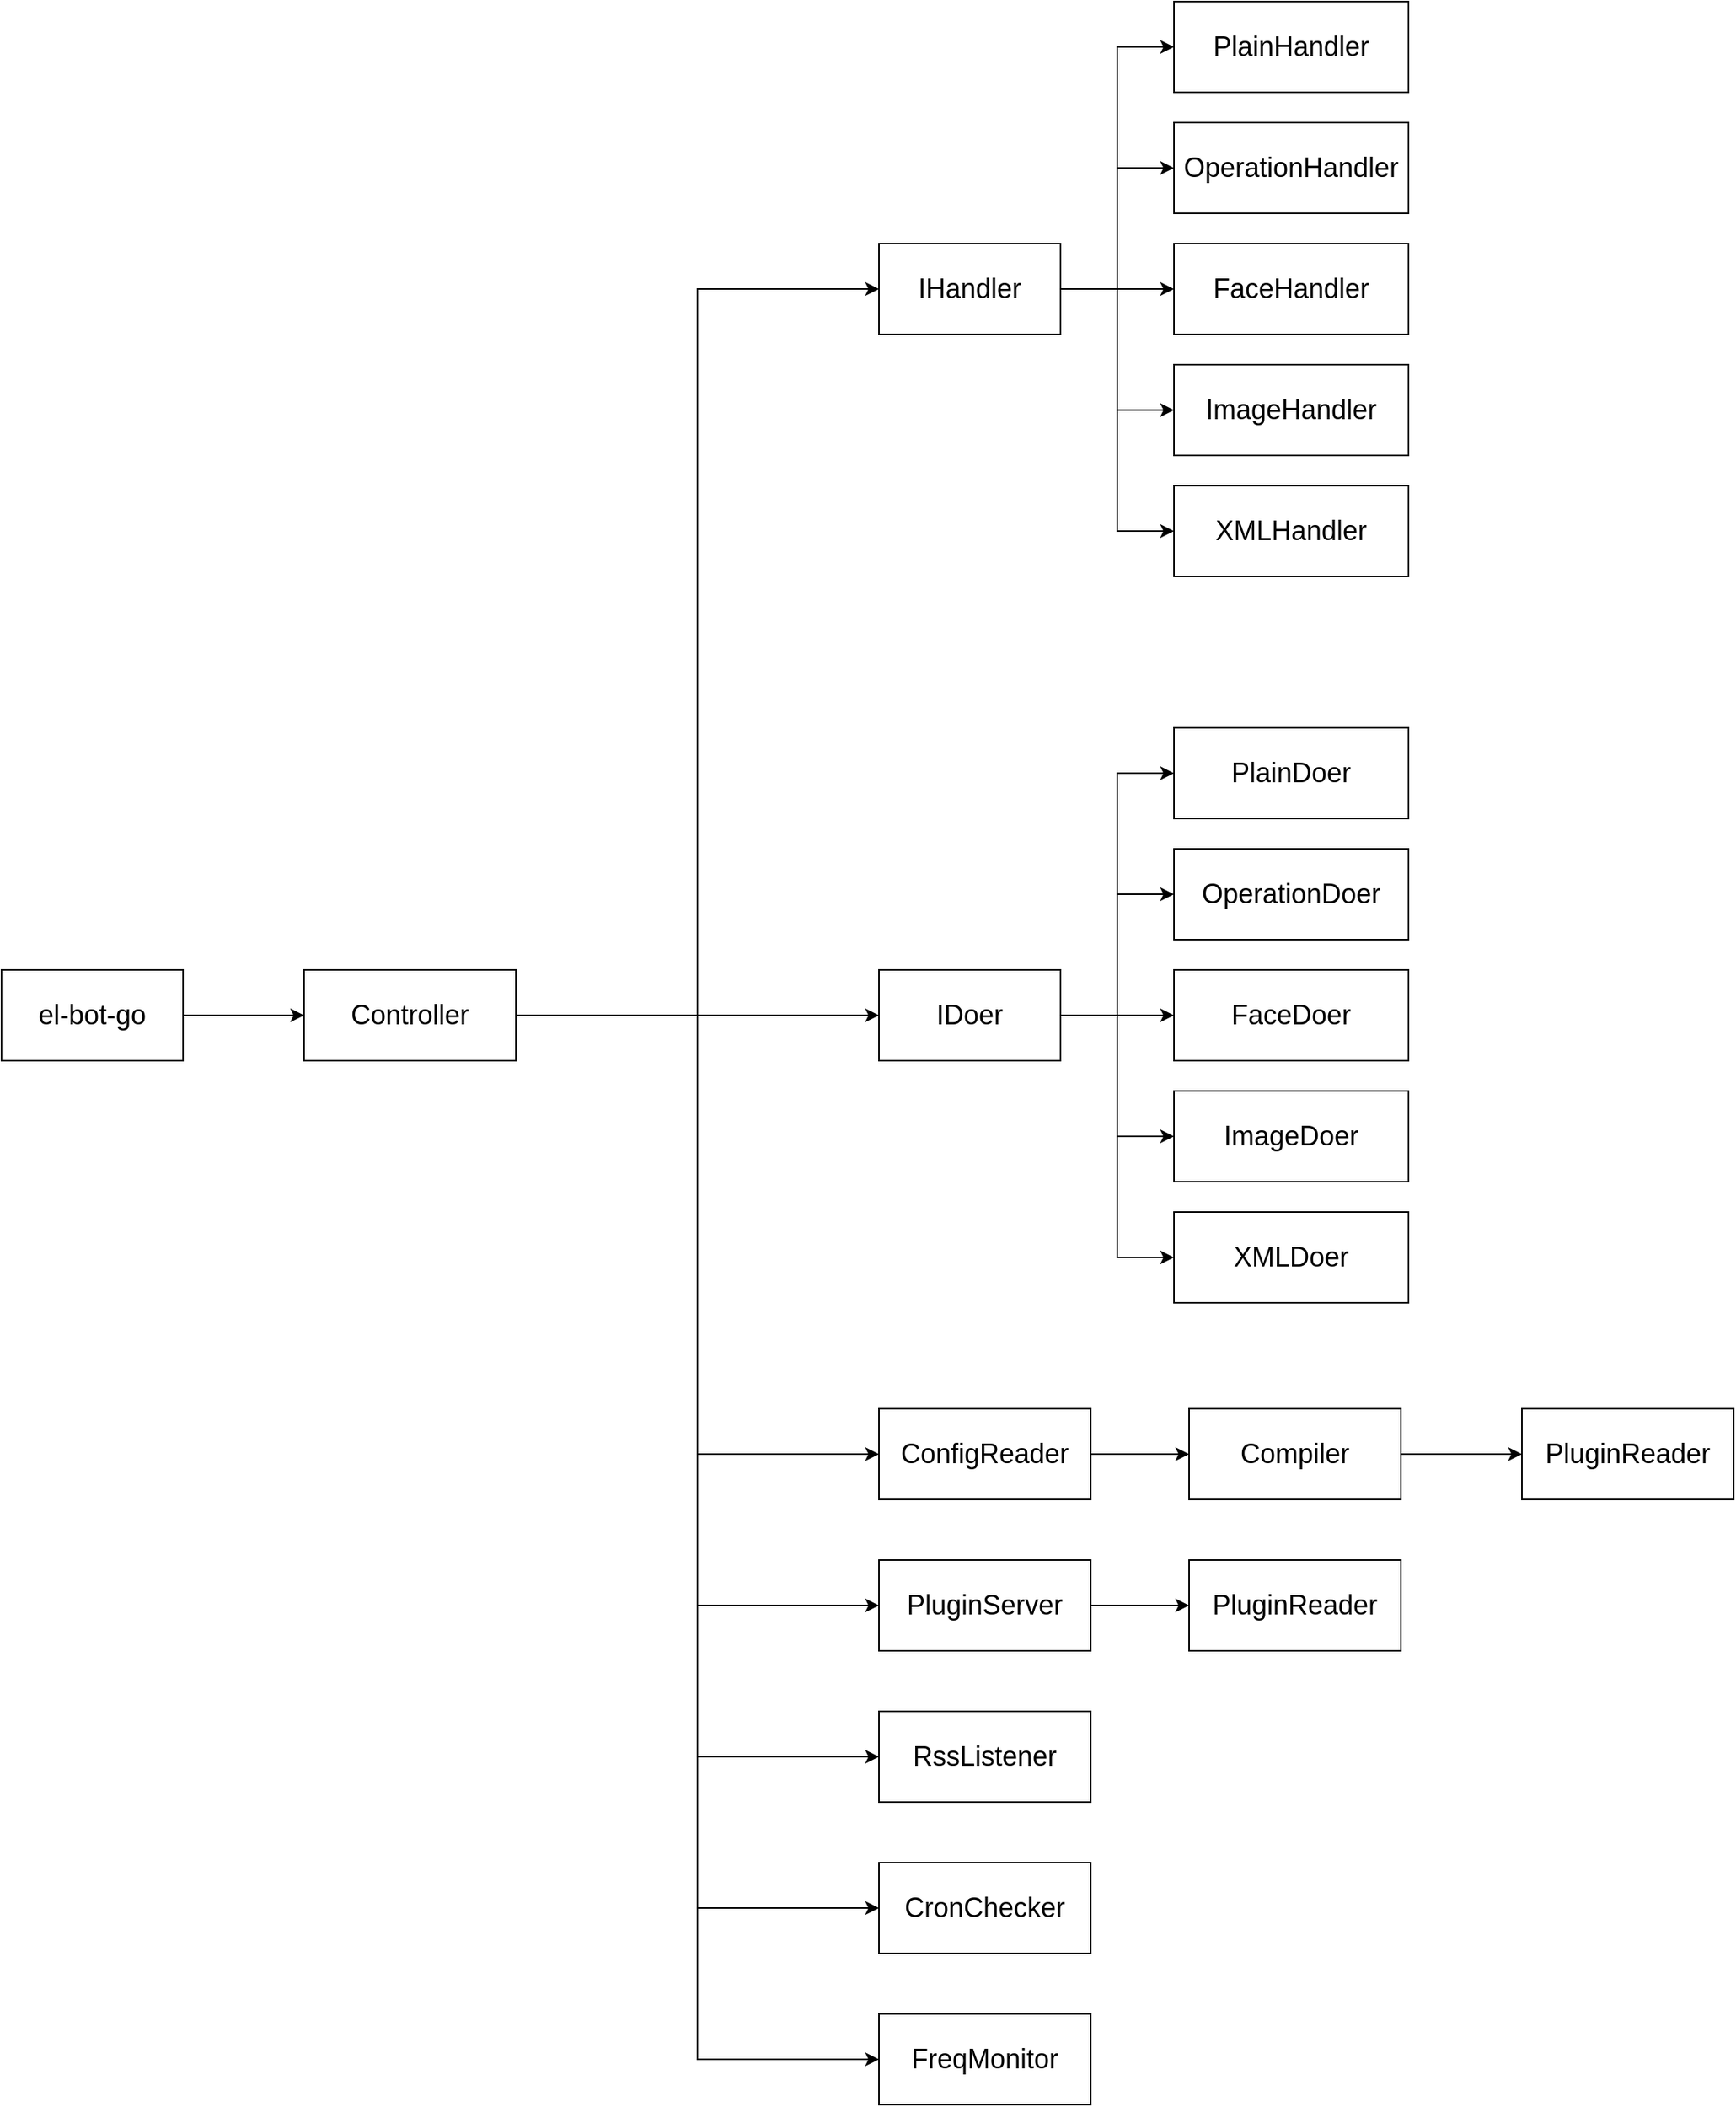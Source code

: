 <mxfile version="12.6.5" type="device"><diagram id="w12XWwhhAd03weo5czzn" name="第 1 页"><mxGraphModel dx="2557" dy="1012" grid="1" gridSize="10" guides="1" tooltips="1" connect="1" arrows="1" fold="1" page="1" pageScale="1" pageWidth="827" pageHeight="1169" math="0" shadow="0"><root><mxCell id="0"/><mxCell id="1" parent="0"/><mxCell id="QZZ24Lch84bextSw1goG-76" style="edgeStyle=orthogonalEdgeStyle;rounded=0;orthogonalLoop=1;jettySize=auto;html=1;exitX=1;exitY=0.5;exitDx=0;exitDy=0;entryX=0;entryY=0.5;entryDx=0;entryDy=0;fontSize=18;" edge="1" parent="1" source="QZZ24Lch84bextSw1goG-40" target="QZZ24Lch84bextSw1goG-75"><mxGeometry relative="1" as="geometry"/></mxCell><mxCell id="QZZ24Lch84bextSw1goG-40" value="el-bot-go" style="rounded=0;whiteSpace=wrap;html=1;strokeColor=#000000;fillColor=#FFFFFF;gradientColor=none;fontSize=18;" vertex="1" parent="1"><mxGeometry x="-620" y="670" width="120" height="60" as="geometry"/></mxCell><mxCell id="QZZ24Lch84bextSw1goG-48" style="edgeStyle=orthogonalEdgeStyle;rounded=0;orthogonalLoop=1;jettySize=auto;html=1;exitX=1;exitY=0.5;exitDx=0;exitDy=0;entryX=0;entryY=0.5;entryDx=0;entryDy=0;fontSize=18;" edge="1" parent="1" source="QZZ24Lch84bextSw1goG-41" target="QZZ24Lch84bextSw1goG-45"><mxGeometry relative="1" as="geometry"/></mxCell><mxCell id="QZZ24Lch84bextSw1goG-49" style="edgeStyle=orthogonalEdgeStyle;rounded=0;orthogonalLoop=1;jettySize=auto;html=1;exitX=1;exitY=0.5;exitDx=0;exitDy=0;entryX=0;entryY=0.5;entryDx=0;entryDy=0;fontSize=18;" edge="1" parent="1" source="QZZ24Lch84bextSw1goG-41" target="QZZ24Lch84bextSw1goG-46"><mxGeometry relative="1" as="geometry"/></mxCell><mxCell id="QZZ24Lch84bextSw1goG-50" style="edgeStyle=orthogonalEdgeStyle;rounded=0;orthogonalLoop=1;jettySize=auto;html=1;exitX=1;exitY=0.5;exitDx=0;exitDy=0;entryX=0;entryY=0.5;entryDx=0;entryDy=0;fontSize=18;" edge="1" parent="1" source="QZZ24Lch84bextSw1goG-41" target="QZZ24Lch84bextSw1goG-42"><mxGeometry relative="1" as="geometry"/></mxCell><mxCell id="QZZ24Lch84bextSw1goG-51" style="edgeStyle=orthogonalEdgeStyle;rounded=0;orthogonalLoop=1;jettySize=auto;html=1;exitX=1;exitY=0.5;exitDx=0;exitDy=0;entryX=0;entryY=0.5;entryDx=0;entryDy=0;fontSize=18;" edge="1" parent="1" source="QZZ24Lch84bextSw1goG-41" target="QZZ24Lch84bextSw1goG-47"><mxGeometry relative="1" as="geometry"/></mxCell><mxCell id="QZZ24Lch84bextSw1goG-52" style="edgeStyle=orthogonalEdgeStyle;rounded=0;orthogonalLoop=1;jettySize=auto;html=1;exitX=1;exitY=0.5;exitDx=0;exitDy=0;entryX=0;entryY=0.5;entryDx=0;entryDy=0;fontSize=18;" edge="1" parent="1" source="QZZ24Lch84bextSw1goG-41" target="QZZ24Lch84bextSw1goG-44"><mxGeometry relative="1" as="geometry"/></mxCell><mxCell id="QZZ24Lch84bextSw1goG-41" value="IHandler" style="rounded=0;whiteSpace=wrap;html=1;strokeColor=#000000;fillColor=#FFFFFF;gradientColor=none;fontSize=18;" vertex="1" parent="1"><mxGeometry x="-40" y="190" width="120" height="60" as="geometry"/></mxCell><mxCell id="QZZ24Lch84bextSw1goG-42" value="FaceHandler" style="rounded=0;whiteSpace=wrap;html=1;strokeColor=#000000;fillColor=#FFFFFF;gradientColor=none;fontSize=18;" vertex="1" parent="1"><mxGeometry x="155" y="190" width="155" height="60" as="geometry"/></mxCell><mxCell id="QZZ24Lch84bextSw1goG-44" value="XMLHandler" style="rounded=0;whiteSpace=wrap;html=1;strokeColor=#000000;fillColor=#FFFFFF;gradientColor=none;fontSize=18;" vertex="1" parent="1"><mxGeometry x="155" y="350" width="155" height="60" as="geometry"/></mxCell><mxCell id="QZZ24Lch84bextSw1goG-45" value="PlainHandler" style="rounded=0;whiteSpace=wrap;html=1;strokeColor=#000000;fillColor=#FFFFFF;gradientColor=none;fontSize=18;" vertex="1" parent="1"><mxGeometry x="155" y="30" width="155" height="60" as="geometry"/></mxCell><mxCell id="QZZ24Lch84bextSw1goG-46" value="OperationHandler" style="rounded=0;whiteSpace=wrap;html=1;strokeColor=#000000;fillColor=#FFFFFF;gradientColor=none;fontSize=18;" vertex="1" parent="1"><mxGeometry x="155" y="110" width="155" height="60" as="geometry"/></mxCell><mxCell id="QZZ24Lch84bextSw1goG-47" value="ImageHandler" style="rounded=0;whiteSpace=wrap;html=1;strokeColor=#000000;fillColor=#FFFFFF;gradientColor=none;fontSize=18;" vertex="1" parent="1"><mxGeometry x="155" y="270" width="155" height="60" as="geometry"/></mxCell><mxCell id="QZZ24Lch84bextSw1goG-53" style="edgeStyle=orthogonalEdgeStyle;rounded=0;orthogonalLoop=1;jettySize=auto;html=1;exitX=1;exitY=0.5;exitDx=0;exitDy=0;entryX=0;entryY=0.5;entryDx=0;entryDy=0;fontSize=18;" edge="1" parent="1" source="QZZ24Lch84bextSw1goG-58" target="QZZ24Lch84bextSw1goG-61"><mxGeometry relative="1" as="geometry"/></mxCell><mxCell id="QZZ24Lch84bextSw1goG-54" style="edgeStyle=orthogonalEdgeStyle;rounded=0;orthogonalLoop=1;jettySize=auto;html=1;exitX=1;exitY=0.5;exitDx=0;exitDy=0;entryX=0;entryY=0.5;entryDx=0;entryDy=0;fontSize=18;" edge="1" parent="1" source="QZZ24Lch84bextSw1goG-58" target="QZZ24Lch84bextSw1goG-62"><mxGeometry relative="1" as="geometry"/></mxCell><mxCell id="QZZ24Lch84bextSw1goG-55" style="edgeStyle=orthogonalEdgeStyle;rounded=0;orthogonalLoop=1;jettySize=auto;html=1;exitX=1;exitY=0.5;exitDx=0;exitDy=0;entryX=0;entryY=0.5;entryDx=0;entryDy=0;fontSize=18;" edge="1" parent="1" source="QZZ24Lch84bextSw1goG-58" target="QZZ24Lch84bextSw1goG-59"><mxGeometry relative="1" as="geometry"/></mxCell><mxCell id="QZZ24Lch84bextSw1goG-56" style="edgeStyle=orthogonalEdgeStyle;rounded=0;orthogonalLoop=1;jettySize=auto;html=1;exitX=1;exitY=0.5;exitDx=0;exitDy=0;entryX=0;entryY=0.5;entryDx=0;entryDy=0;fontSize=18;" edge="1" parent="1" source="QZZ24Lch84bextSw1goG-58" target="QZZ24Lch84bextSw1goG-63"><mxGeometry relative="1" as="geometry"/></mxCell><mxCell id="QZZ24Lch84bextSw1goG-57" style="edgeStyle=orthogonalEdgeStyle;rounded=0;orthogonalLoop=1;jettySize=auto;html=1;exitX=1;exitY=0.5;exitDx=0;exitDy=0;entryX=0;entryY=0.5;entryDx=0;entryDy=0;fontSize=18;" edge="1" parent="1" source="QZZ24Lch84bextSw1goG-58" target="QZZ24Lch84bextSw1goG-60"><mxGeometry relative="1" as="geometry"/></mxCell><mxCell id="QZZ24Lch84bextSw1goG-58" value="IDoer" style="rounded=0;whiteSpace=wrap;html=1;strokeColor=#000000;fillColor=#FFFFFF;gradientColor=none;fontSize=18;" vertex="1" parent="1"><mxGeometry x="-40" y="670" width="120" height="60" as="geometry"/></mxCell><mxCell id="QZZ24Lch84bextSw1goG-59" value="FaceDoer" style="rounded=0;whiteSpace=wrap;html=1;strokeColor=#000000;fillColor=#FFFFFF;gradientColor=none;fontSize=18;" vertex="1" parent="1"><mxGeometry x="155" y="670" width="155" height="60" as="geometry"/></mxCell><mxCell id="QZZ24Lch84bextSw1goG-60" value="XMLDoer" style="rounded=0;whiteSpace=wrap;html=1;strokeColor=#000000;fillColor=#FFFFFF;gradientColor=none;fontSize=18;" vertex="1" parent="1"><mxGeometry x="155" y="830" width="155" height="60" as="geometry"/></mxCell><mxCell id="QZZ24Lch84bextSw1goG-61" value="PlainDoer" style="rounded=0;whiteSpace=wrap;html=1;strokeColor=#000000;fillColor=#FFFFFF;gradientColor=none;fontSize=18;" vertex="1" parent="1"><mxGeometry x="155" y="510" width="155" height="60" as="geometry"/></mxCell><mxCell id="QZZ24Lch84bextSw1goG-62" value="OperationDoer" style="rounded=0;whiteSpace=wrap;html=1;strokeColor=#000000;fillColor=#FFFFFF;gradientColor=none;fontSize=18;" vertex="1" parent="1"><mxGeometry x="155" y="590" width="155" height="60" as="geometry"/></mxCell><mxCell id="QZZ24Lch84bextSw1goG-63" value="ImageDoer" style="rounded=0;whiteSpace=wrap;html=1;strokeColor=#000000;fillColor=#FFFFFF;gradientColor=none;fontSize=18;" vertex="1" parent="1"><mxGeometry x="155" y="750" width="155" height="60" as="geometry"/></mxCell><mxCell id="QZZ24Lch84bextSw1goG-68" style="edgeStyle=orthogonalEdgeStyle;rounded=0;orthogonalLoop=1;jettySize=auto;html=1;exitX=1;exitY=0.5;exitDx=0;exitDy=0;entryX=0;entryY=0.5;entryDx=0;entryDy=0;fontSize=18;" edge="1" parent="1" source="QZZ24Lch84bextSw1goG-64" target="QZZ24Lch84bextSw1goG-65"><mxGeometry relative="1" as="geometry"/></mxCell><mxCell id="QZZ24Lch84bextSw1goG-64" value="ConfigReader" style="rounded=0;whiteSpace=wrap;html=1;strokeColor=#000000;fillColor=#FFFFFF;gradientColor=none;fontSize=18;" vertex="1" parent="1"><mxGeometry x="-40" y="960" width="140" height="60" as="geometry"/></mxCell><mxCell id="QZZ24Lch84bextSw1goG-67" value="" style="edgeStyle=orthogonalEdgeStyle;rounded=0;orthogonalLoop=1;jettySize=auto;html=1;fontSize=18;" edge="1" parent="1" source="QZZ24Lch84bextSw1goG-65" target="QZZ24Lch84bextSw1goG-66"><mxGeometry relative="1" as="geometry"/></mxCell><mxCell id="QZZ24Lch84bextSw1goG-65" value="Compiler" style="rounded=0;whiteSpace=wrap;html=1;strokeColor=#000000;fillColor=#FFFFFF;gradientColor=none;fontSize=18;" vertex="1" parent="1"><mxGeometry x="165" y="960" width="140" height="60" as="geometry"/></mxCell><mxCell id="QZZ24Lch84bextSw1goG-66" value="PluginReader" style="rounded=0;whiteSpace=wrap;html=1;strokeColor=#000000;fillColor=#FFFFFF;gradientColor=none;fontSize=18;" vertex="1" parent="1"><mxGeometry x="385" y="960" width="140" height="60" as="geometry"/></mxCell><mxCell id="QZZ24Lch84bextSw1goG-69" value="RssListener" style="rounded=0;whiteSpace=wrap;html=1;strokeColor=#000000;fillColor=#FFFFFF;gradientColor=none;fontSize=18;" vertex="1" parent="1"><mxGeometry x="-40" y="1160" width="140" height="60" as="geometry"/></mxCell><mxCell id="QZZ24Lch84bextSw1goG-70" value="CronChecker" style="rounded=0;whiteSpace=wrap;html=1;strokeColor=#000000;fillColor=#FFFFFF;gradientColor=none;fontSize=18;" vertex="1" parent="1"><mxGeometry x="-40" y="1260" width="140" height="60" as="geometry"/></mxCell><mxCell id="QZZ24Lch84bextSw1goG-71" value="FreqMonitor" style="rounded=0;whiteSpace=wrap;html=1;strokeColor=#000000;fillColor=#FFFFFF;gradientColor=none;fontSize=18;" vertex="1" parent="1"><mxGeometry x="-40" y="1360" width="140" height="60" as="geometry"/></mxCell><mxCell id="QZZ24Lch84bextSw1goG-74" value="" style="edgeStyle=orthogonalEdgeStyle;rounded=0;orthogonalLoop=1;jettySize=auto;html=1;fontSize=18;" edge="1" parent="1" source="QZZ24Lch84bextSw1goG-72" target="QZZ24Lch84bextSw1goG-73"><mxGeometry relative="1" as="geometry"/></mxCell><mxCell id="QZZ24Lch84bextSw1goG-72" value="PluginServer" style="rounded=0;whiteSpace=wrap;html=1;strokeColor=#000000;fillColor=#FFFFFF;gradientColor=none;fontSize=18;" vertex="1" parent="1"><mxGeometry x="-40" y="1060" width="140" height="60" as="geometry"/></mxCell><mxCell id="QZZ24Lch84bextSw1goG-73" value="PluginReader" style="rounded=0;whiteSpace=wrap;html=1;strokeColor=#000000;fillColor=#FFFFFF;gradientColor=none;fontSize=18;" vertex="1" parent="1"><mxGeometry x="165" y="1060" width="140" height="60" as="geometry"/></mxCell><mxCell id="QZZ24Lch84bextSw1goG-77" style="edgeStyle=orthogonalEdgeStyle;rounded=0;orthogonalLoop=1;jettySize=auto;html=1;exitX=1;exitY=0.5;exitDx=0;exitDy=0;entryX=0;entryY=0.5;entryDx=0;entryDy=0;fontSize=18;" edge="1" parent="1" source="QZZ24Lch84bextSw1goG-75" target="QZZ24Lch84bextSw1goG-41"><mxGeometry relative="1" as="geometry"/></mxCell><mxCell id="QZZ24Lch84bextSw1goG-78" style="edgeStyle=orthogonalEdgeStyle;rounded=0;orthogonalLoop=1;jettySize=auto;html=1;exitX=1;exitY=0.5;exitDx=0;exitDy=0;entryX=0;entryY=0.5;entryDx=0;entryDy=0;fontSize=18;" edge="1" parent="1" source="QZZ24Lch84bextSw1goG-75" target="QZZ24Lch84bextSw1goG-58"><mxGeometry relative="1" as="geometry"/></mxCell><mxCell id="QZZ24Lch84bextSw1goG-79" style="edgeStyle=orthogonalEdgeStyle;rounded=0;orthogonalLoop=1;jettySize=auto;html=1;exitX=1;exitY=0.5;exitDx=0;exitDy=0;entryX=0;entryY=0.5;entryDx=0;entryDy=0;fontSize=18;" edge="1" parent="1" source="QZZ24Lch84bextSw1goG-75" target="QZZ24Lch84bextSw1goG-64"><mxGeometry relative="1" as="geometry"/></mxCell><mxCell id="QZZ24Lch84bextSw1goG-80" style="edgeStyle=orthogonalEdgeStyle;rounded=0;orthogonalLoop=1;jettySize=auto;html=1;exitX=1;exitY=0.5;exitDx=0;exitDy=0;entryX=0;entryY=0.5;entryDx=0;entryDy=0;fontSize=18;" edge="1" parent="1" source="QZZ24Lch84bextSw1goG-75" target="QZZ24Lch84bextSw1goG-72"><mxGeometry relative="1" as="geometry"/></mxCell><mxCell id="QZZ24Lch84bextSw1goG-81" style="edgeStyle=orthogonalEdgeStyle;rounded=0;orthogonalLoop=1;jettySize=auto;html=1;exitX=1;exitY=0.5;exitDx=0;exitDy=0;entryX=0;entryY=0.5;entryDx=0;entryDy=0;fontSize=18;" edge="1" parent="1" source="QZZ24Lch84bextSw1goG-75" target="QZZ24Lch84bextSw1goG-69"><mxGeometry relative="1" as="geometry"/></mxCell><mxCell id="QZZ24Lch84bextSw1goG-82" style="edgeStyle=orthogonalEdgeStyle;rounded=0;orthogonalLoop=1;jettySize=auto;html=1;exitX=1;exitY=0.5;exitDx=0;exitDy=0;entryX=0;entryY=0.5;entryDx=0;entryDy=0;fontSize=18;" edge="1" parent="1" source="QZZ24Lch84bextSw1goG-75" target="QZZ24Lch84bextSw1goG-70"><mxGeometry relative="1" as="geometry"/></mxCell><mxCell id="QZZ24Lch84bextSw1goG-83" style="edgeStyle=orthogonalEdgeStyle;rounded=0;orthogonalLoop=1;jettySize=auto;html=1;exitX=1;exitY=0.5;exitDx=0;exitDy=0;entryX=0;entryY=0.5;entryDx=0;entryDy=0;fontSize=18;" edge="1" parent="1" source="QZZ24Lch84bextSw1goG-75" target="QZZ24Lch84bextSw1goG-71"><mxGeometry relative="1" as="geometry"/></mxCell><mxCell id="QZZ24Lch84bextSw1goG-75" value="Controller" style="rounded=0;whiteSpace=wrap;html=1;strokeColor=#000000;fillColor=#FFFFFF;gradientColor=none;fontSize=18;" vertex="1" parent="1"><mxGeometry x="-420" y="670" width="140" height="60" as="geometry"/></mxCell></root></mxGraphModel></diagram></mxfile>